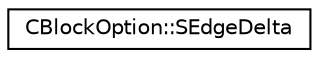 digraph "Graphical Class Hierarchy"
{
  edge [fontname="Helvetica",fontsize="10",labelfontname="Helvetica",labelfontsize="10"];
  node [fontname="Helvetica",fontsize="10",shape=record];
  rankdir="LR";
  Node1 [label="CBlockOption::SEdgeDelta",height=0.2,width=0.4,color="black", fillcolor="white", style="filled",URL="$struct_c_block_option_1_1_s_edge_delta.html"];
}

